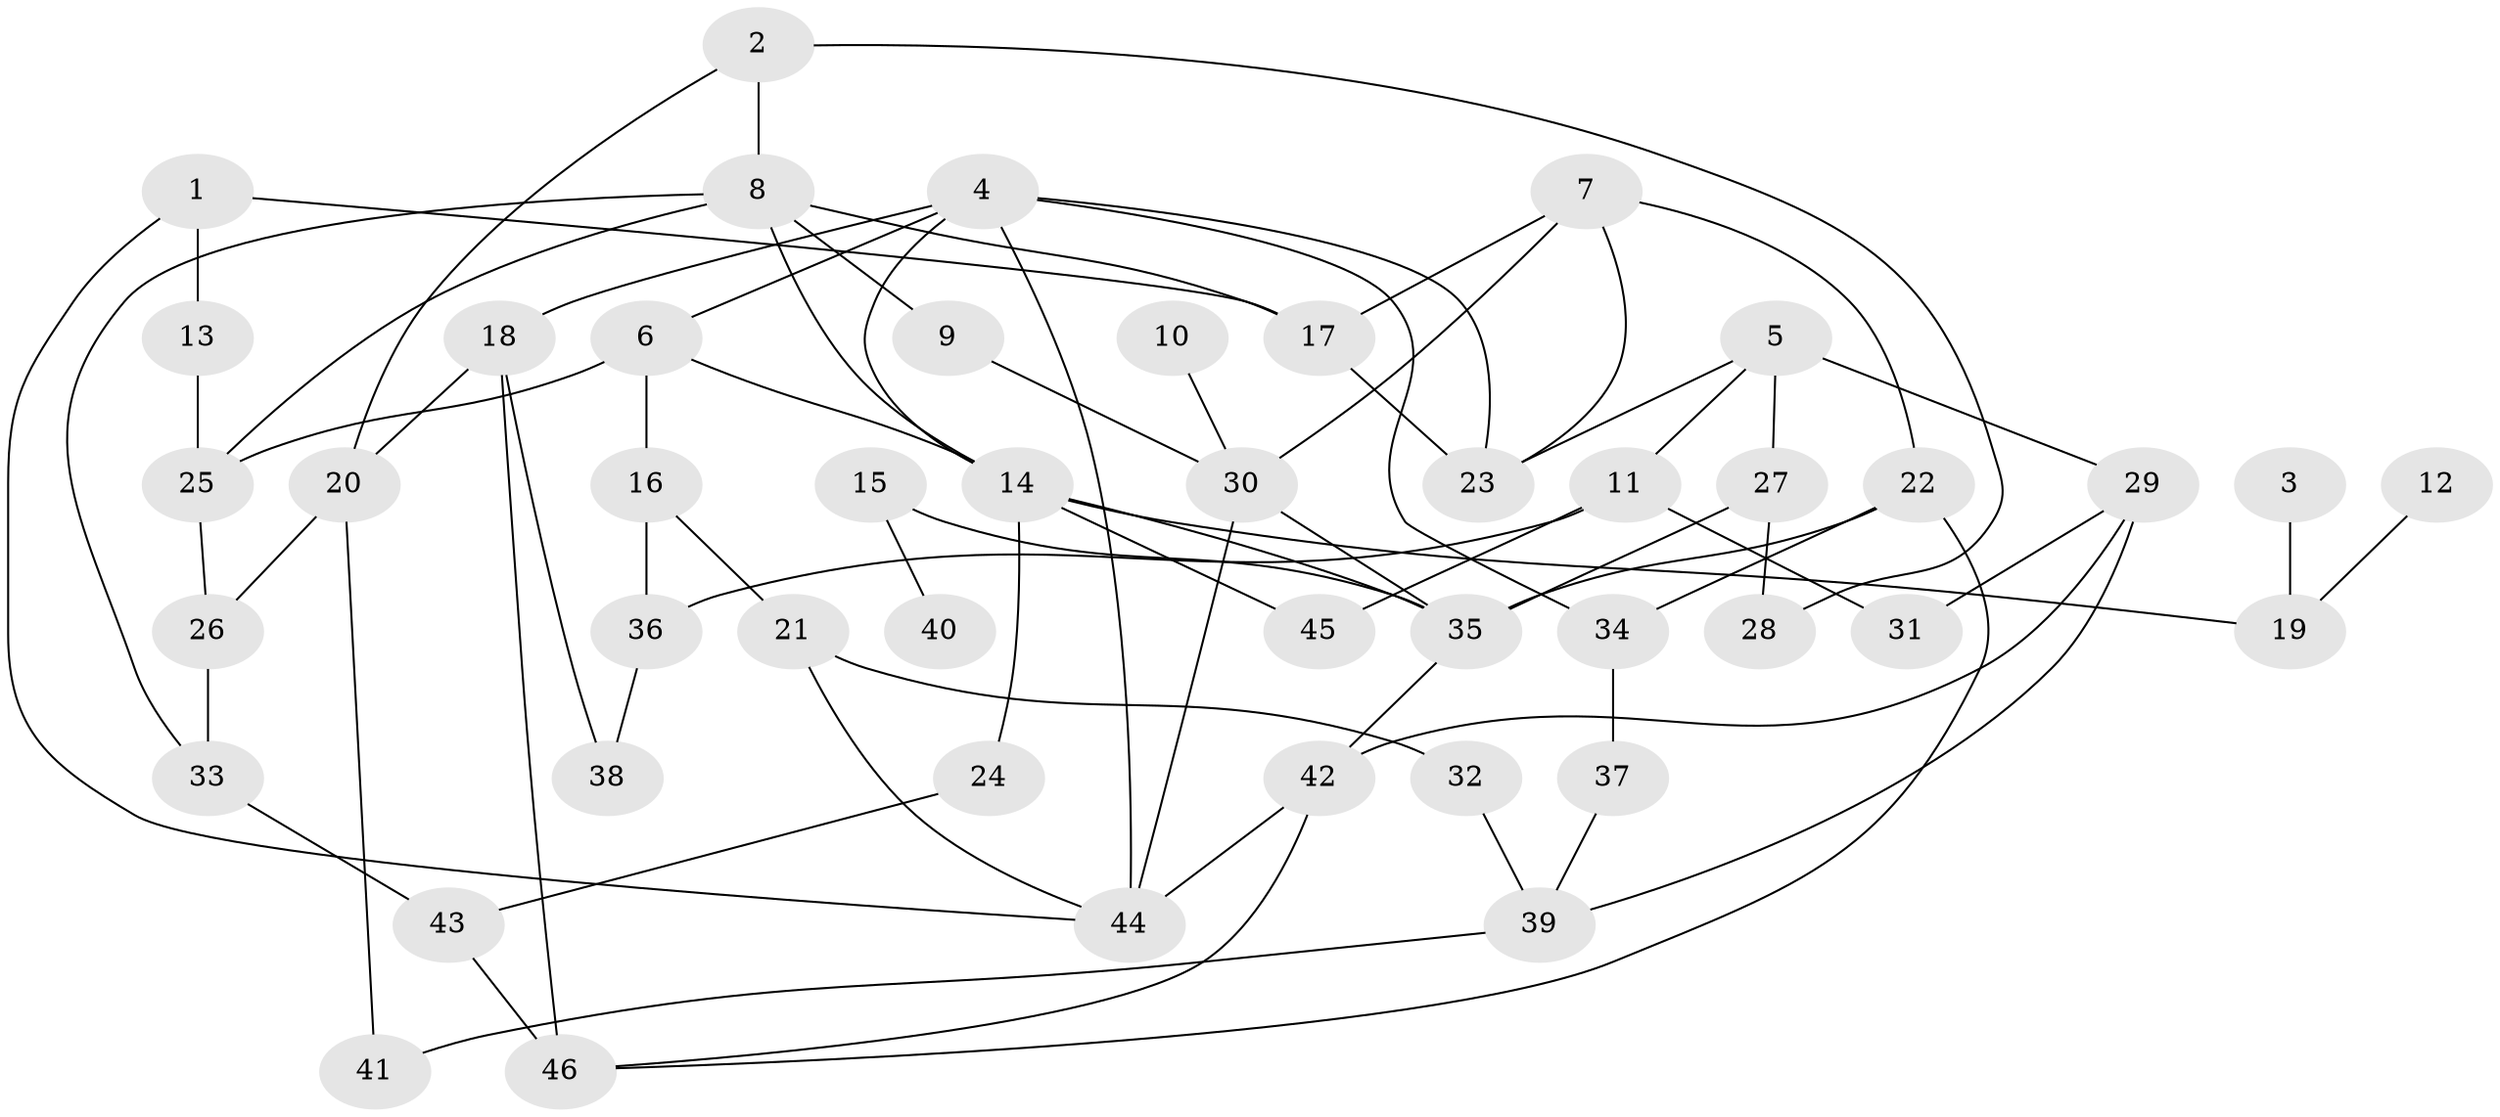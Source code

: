 // original degree distribution, {5: 0.07692307692307693, 9: 0.01098901098901099, 8: 0.02197802197802198, 3: 0.2967032967032967, 4: 0.06593406593406594, 1: 0.27472527472527475, 2: 0.21978021978021978, 6: 0.03296703296703297}
// Generated by graph-tools (version 1.1) at 2025/36/03/04/25 23:36:01]
// undirected, 46 vertices, 75 edges
graph export_dot {
  node [color=gray90,style=filled];
  1;
  2;
  3;
  4;
  5;
  6;
  7;
  8;
  9;
  10;
  11;
  12;
  13;
  14;
  15;
  16;
  17;
  18;
  19;
  20;
  21;
  22;
  23;
  24;
  25;
  26;
  27;
  28;
  29;
  30;
  31;
  32;
  33;
  34;
  35;
  36;
  37;
  38;
  39;
  40;
  41;
  42;
  43;
  44;
  45;
  46;
  1 -- 13 [weight=1.0];
  1 -- 17 [weight=1.0];
  1 -- 44 [weight=1.0];
  2 -- 8 [weight=1.0];
  2 -- 20 [weight=1.0];
  2 -- 28 [weight=1.0];
  3 -- 19 [weight=1.0];
  4 -- 6 [weight=1.0];
  4 -- 14 [weight=1.0];
  4 -- 18 [weight=1.0];
  4 -- 23 [weight=1.0];
  4 -- 34 [weight=1.0];
  4 -- 44 [weight=1.0];
  5 -- 11 [weight=2.0];
  5 -- 23 [weight=1.0];
  5 -- 27 [weight=1.0];
  5 -- 29 [weight=1.0];
  6 -- 14 [weight=1.0];
  6 -- 16 [weight=1.0];
  6 -- 25 [weight=1.0];
  7 -- 17 [weight=1.0];
  7 -- 22 [weight=1.0];
  7 -- 23 [weight=1.0];
  7 -- 30 [weight=1.0];
  8 -- 9 [weight=1.0];
  8 -- 14 [weight=2.0];
  8 -- 17 [weight=1.0];
  8 -- 25 [weight=1.0];
  8 -- 33 [weight=1.0];
  9 -- 30 [weight=1.0];
  10 -- 30 [weight=1.0];
  11 -- 31 [weight=1.0];
  11 -- 36 [weight=1.0];
  11 -- 45 [weight=1.0];
  12 -- 19 [weight=1.0];
  13 -- 25 [weight=1.0];
  14 -- 19 [weight=1.0];
  14 -- 24 [weight=1.0];
  14 -- 35 [weight=1.0];
  14 -- 45 [weight=1.0];
  15 -- 35 [weight=1.0];
  15 -- 40 [weight=1.0];
  16 -- 21 [weight=1.0];
  16 -- 36 [weight=1.0];
  17 -- 23 [weight=1.0];
  18 -- 20 [weight=1.0];
  18 -- 38 [weight=1.0];
  18 -- 46 [weight=1.0];
  20 -- 26 [weight=1.0];
  20 -- 41 [weight=1.0];
  21 -- 32 [weight=1.0];
  21 -- 44 [weight=1.0];
  22 -- 34 [weight=1.0];
  22 -- 35 [weight=1.0];
  22 -- 46 [weight=1.0];
  24 -- 43 [weight=1.0];
  25 -- 26 [weight=1.0];
  26 -- 33 [weight=1.0];
  27 -- 28 [weight=1.0];
  27 -- 35 [weight=1.0];
  29 -- 31 [weight=1.0];
  29 -- 39 [weight=1.0];
  29 -- 42 [weight=1.0];
  30 -- 35 [weight=1.0];
  30 -- 44 [weight=1.0];
  32 -- 39 [weight=1.0];
  33 -- 43 [weight=1.0];
  34 -- 37 [weight=2.0];
  35 -- 42 [weight=1.0];
  36 -- 38 [weight=1.0];
  37 -- 39 [weight=1.0];
  39 -- 41 [weight=1.0];
  42 -- 44 [weight=1.0];
  42 -- 46 [weight=1.0];
  43 -- 46 [weight=2.0];
}
